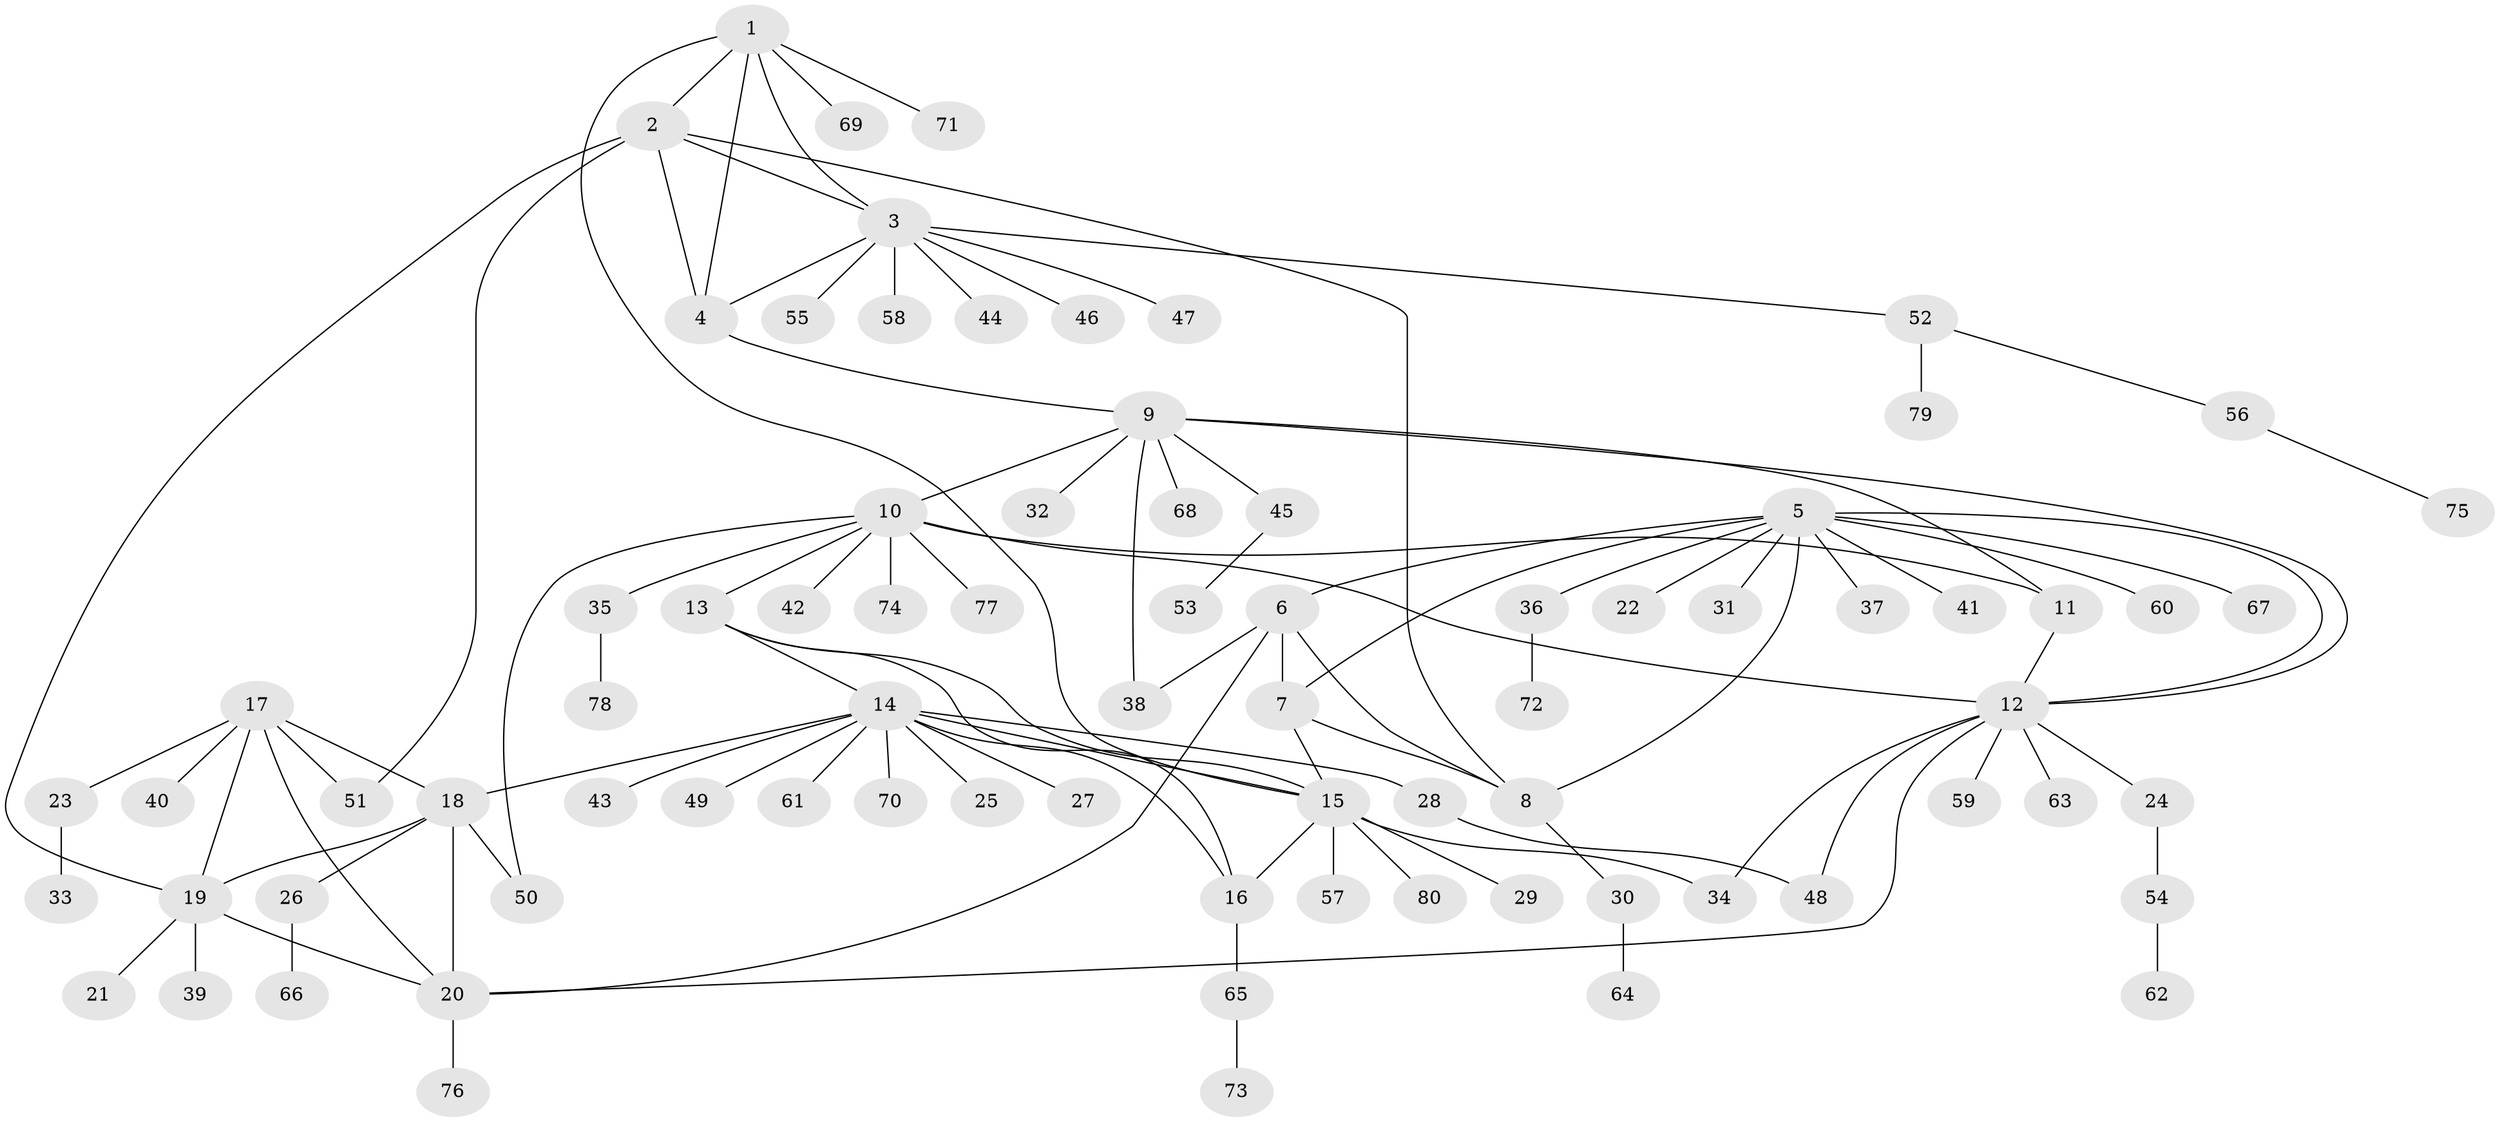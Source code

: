 // coarse degree distribution, {6: 0.08163265306122448, 4: 0.061224489795918366, 5: 0.061224489795918366, 9: 0.04081632653061224, 1: 0.5306122448979592, 2: 0.12244897959183673, 3: 0.04081632653061224, 8: 0.04081632653061224, 7: 0.02040816326530612}
// Generated by graph-tools (version 1.1) at 2025/37/03/04/25 23:37:44]
// undirected, 80 vertices, 105 edges
graph export_dot {
  node [color=gray90,style=filled];
  1;
  2;
  3;
  4;
  5;
  6;
  7;
  8;
  9;
  10;
  11;
  12;
  13;
  14;
  15;
  16;
  17;
  18;
  19;
  20;
  21;
  22;
  23;
  24;
  25;
  26;
  27;
  28;
  29;
  30;
  31;
  32;
  33;
  34;
  35;
  36;
  37;
  38;
  39;
  40;
  41;
  42;
  43;
  44;
  45;
  46;
  47;
  48;
  49;
  50;
  51;
  52;
  53;
  54;
  55;
  56;
  57;
  58;
  59;
  60;
  61;
  62;
  63;
  64;
  65;
  66;
  67;
  68;
  69;
  70;
  71;
  72;
  73;
  74;
  75;
  76;
  77;
  78;
  79;
  80;
  1 -- 2;
  1 -- 3;
  1 -- 4;
  1 -- 15;
  1 -- 69;
  1 -- 71;
  2 -- 3;
  2 -- 4;
  2 -- 8;
  2 -- 19;
  2 -- 51;
  3 -- 4;
  3 -- 44;
  3 -- 46;
  3 -- 47;
  3 -- 52;
  3 -- 55;
  3 -- 58;
  4 -- 9;
  5 -- 6;
  5 -- 7;
  5 -- 8;
  5 -- 12;
  5 -- 22;
  5 -- 31;
  5 -- 36;
  5 -- 37;
  5 -- 41;
  5 -- 60;
  5 -- 67;
  6 -- 7;
  6 -- 8;
  6 -- 20;
  6 -- 38;
  7 -- 8;
  7 -- 15;
  8 -- 30;
  9 -- 10;
  9 -- 11;
  9 -- 12;
  9 -- 32;
  9 -- 38;
  9 -- 45;
  9 -- 68;
  10 -- 11;
  10 -- 12;
  10 -- 13;
  10 -- 35;
  10 -- 42;
  10 -- 50;
  10 -- 74;
  10 -- 77;
  11 -- 12;
  12 -- 20;
  12 -- 24;
  12 -- 34;
  12 -- 48;
  12 -- 59;
  12 -- 63;
  13 -- 14;
  13 -- 15;
  13 -- 16;
  14 -- 15;
  14 -- 16;
  14 -- 18;
  14 -- 25;
  14 -- 27;
  14 -- 28;
  14 -- 43;
  14 -- 49;
  14 -- 61;
  14 -- 70;
  15 -- 16;
  15 -- 29;
  15 -- 34;
  15 -- 57;
  15 -- 80;
  16 -- 65;
  17 -- 18;
  17 -- 19;
  17 -- 20;
  17 -- 23;
  17 -- 40;
  17 -- 51;
  18 -- 19;
  18 -- 20;
  18 -- 26;
  18 -- 50;
  19 -- 20;
  19 -- 21;
  19 -- 39;
  20 -- 76;
  23 -- 33;
  24 -- 54;
  26 -- 66;
  28 -- 48;
  30 -- 64;
  35 -- 78;
  36 -- 72;
  45 -- 53;
  52 -- 56;
  52 -- 79;
  54 -- 62;
  56 -- 75;
  65 -- 73;
}
